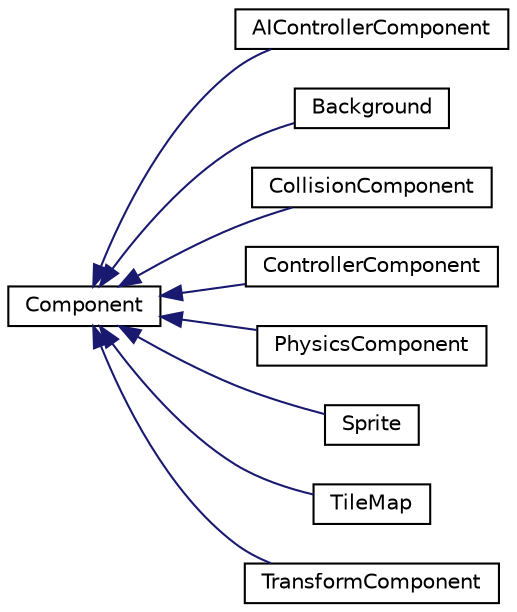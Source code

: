 digraph "Graphical Class Hierarchy"
{
  edge [fontname="Helvetica",fontsize="10",labelfontname="Helvetica",labelfontsize="10"];
  node [fontname="Helvetica",fontsize="10",shape=record];
  rankdir="LR";
  Node0 [label="Component",height=0.2,width=0.4,color="black", fillcolor="white", style="filled",URL="$classComponent.html"];
  Node0 -> Node1 [dir="back",color="midnightblue",fontsize="10",style="solid",fontname="Helvetica"];
  Node1 [label="AIControllerComponent",height=0.2,width=0.4,color="black", fillcolor="white", style="filled",URL="$classAIControllerComponent.html"];
  Node0 -> Node2 [dir="back",color="midnightblue",fontsize="10",style="solid",fontname="Helvetica"];
  Node2 [label="Background",height=0.2,width=0.4,color="black", fillcolor="white", style="filled",URL="$classBackground.html"];
  Node0 -> Node3 [dir="back",color="midnightblue",fontsize="10",style="solid",fontname="Helvetica"];
  Node3 [label="CollisionComponent",height=0.2,width=0.4,color="black", fillcolor="white", style="filled",URL="$classCollisionComponent.html"];
  Node0 -> Node4 [dir="back",color="midnightblue",fontsize="10",style="solid",fontname="Helvetica"];
  Node4 [label="ControllerComponent",height=0.2,width=0.4,color="black", fillcolor="white", style="filled",URL="$classControllerComponent.html"];
  Node0 -> Node5 [dir="back",color="midnightblue",fontsize="10",style="solid",fontname="Helvetica"];
  Node5 [label="PhysicsComponent",height=0.2,width=0.4,color="black", fillcolor="white", style="filled",URL="$classPhysicsComponent.html"];
  Node0 -> Node6 [dir="back",color="midnightblue",fontsize="10",style="solid",fontname="Helvetica"];
  Node6 [label="Sprite",height=0.2,width=0.4,color="black", fillcolor="white", style="filled",URL="$classSprite.html"];
  Node0 -> Node7 [dir="back",color="midnightblue",fontsize="10",style="solid",fontname="Helvetica"];
  Node7 [label="TileMap",height=0.2,width=0.4,color="black", fillcolor="white", style="filled",URL="$classTileMap.html"];
  Node0 -> Node8 [dir="back",color="midnightblue",fontsize="10",style="solid",fontname="Helvetica"];
  Node8 [label="TransformComponent",height=0.2,width=0.4,color="black", fillcolor="white", style="filled",URL="$classTransformComponent.html"];
}
